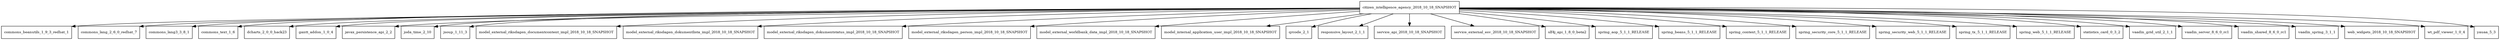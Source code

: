 digraph citizen_intelligence_agency_2018_10_18_SNAPSHOT_dependencies {
  node [shape = box, fontsize=10.0];
  citizen_intelligence_agency_2018_10_18_SNAPSHOT -> commons_beanutils_1_9_3_redhat_1;
  citizen_intelligence_agency_2018_10_18_SNAPSHOT -> commons_lang_2_6_0_redhat_7;
  citizen_intelligence_agency_2018_10_18_SNAPSHOT -> commons_lang3_3_8_1;
  citizen_intelligence_agency_2018_10_18_SNAPSHOT -> commons_text_1_6;
  citizen_intelligence_agency_2018_10_18_SNAPSHOT -> dcharts_2_0_0_hack23;
  citizen_intelligence_agency_2018_10_18_SNAPSHOT -> gantt_addon_1_0_4;
  citizen_intelligence_agency_2018_10_18_SNAPSHOT -> javax_persistence_api_2_2;
  citizen_intelligence_agency_2018_10_18_SNAPSHOT -> joda_time_2_10;
  citizen_intelligence_agency_2018_10_18_SNAPSHOT -> jsoup_1_11_3;
  citizen_intelligence_agency_2018_10_18_SNAPSHOT -> model_external_riksdagen_documentcontent_impl_2018_10_18_SNAPSHOT;
  citizen_intelligence_agency_2018_10_18_SNAPSHOT -> model_external_riksdagen_dokumentlista_impl_2018_10_18_SNAPSHOT;
  citizen_intelligence_agency_2018_10_18_SNAPSHOT -> model_external_riksdagen_dokumentstatus_impl_2018_10_18_SNAPSHOT;
  citizen_intelligence_agency_2018_10_18_SNAPSHOT -> model_external_riksdagen_person_impl_2018_10_18_SNAPSHOT;
  citizen_intelligence_agency_2018_10_18_SNAPSHOT -> model_external_worldbank_data_impl_2018_10_18_SNAPSHOT;
  citizen_intelligence_agency_2018_10_18_SNAPSHOT -> model_internal_application_user_impl_2018_10_18_SNAPSHOT;
  citizen_intelligence_agency_2018_10_18_SNAPSHOT -> qrcode_2_1;
  citizen_intelligence_agency_2018_10_18_SNAPSHOT -> responsive_layout_2_1_1;
  citizen_intelligence_agency_2018_10_18_SNAPSHOT -> service_api_2018_10_18_SNAPSHOT;
  citizen_intelligence_agency_2018_10_18_SNAPSHOT -> service_external_esv_2018_10_18_SNAPSHOT;
  citizen_intelligence_agency_2018_10_18_SNAPSHOT -> slf4j_api_1_8_0_beta2;
  citizen_intelligence_agency_2018_10_18_SNAPSHOT -> spring_aop_5_1_1_RELEASE;
  citizen_intelligence_agency_2018_10_18_SNAPSHOT -> spring_beans_5_1_1_RELEASE;
  citizen_intelligence_agency_2018_10_18_SNAPSHOT -> spring_context_5_1_1_RELEASE;
  citizen_intelligence_agency_2018_10_18_SNAPSHOT -> spring_security_core_5_1_1_RELEASE;
  citizen_intelligence_agency_2018_10_18_SNAPSHOT -> spring_security_web_5_1_1_RELEASE;
  citizen_intelligence_agency_2018_10_18_SNAPSHOT -> spring_tx_5_1_1_RELEASE;
  citizen_intelligence_agency_2018_10_18_SNAPSHOT -> spring_web_5_1_1_RELEASE;
  citizen_intelligence_agency_2018_10_18_SNAPSHOT -> statistics_card_0_3_2;
  citizen_intelligence_agency_2018_10_18_SNAPSHOT -> vaadin_grid_util_2_1_1;
  citizen_intelligence_agency_2018_10_18_SNAPSHOT -> vaadin_server_8_6_0_rc1;
  citizen_intelligence_agency_2018_10_18_SNAPSHOT -> vaadin_shared_8_6_0_rc1;
  citizen_intelligence_agency_2018_10_18_SNAPSHOT -> vaadin_spring_3_1_1;
  citizen_intelligence_agency_2018_10_18_SNAPSHOT -> web_widgets_2018_10_18_SNAPSHOT;
  citizen_intelligence_agency_2018_10_18_SNAPSHOT -> wt_pdf_viewer_1_0_4;
  citizen_intelligence_agency_2018_10_18_SNAPSHOT -> yauaa_5_3;
}
